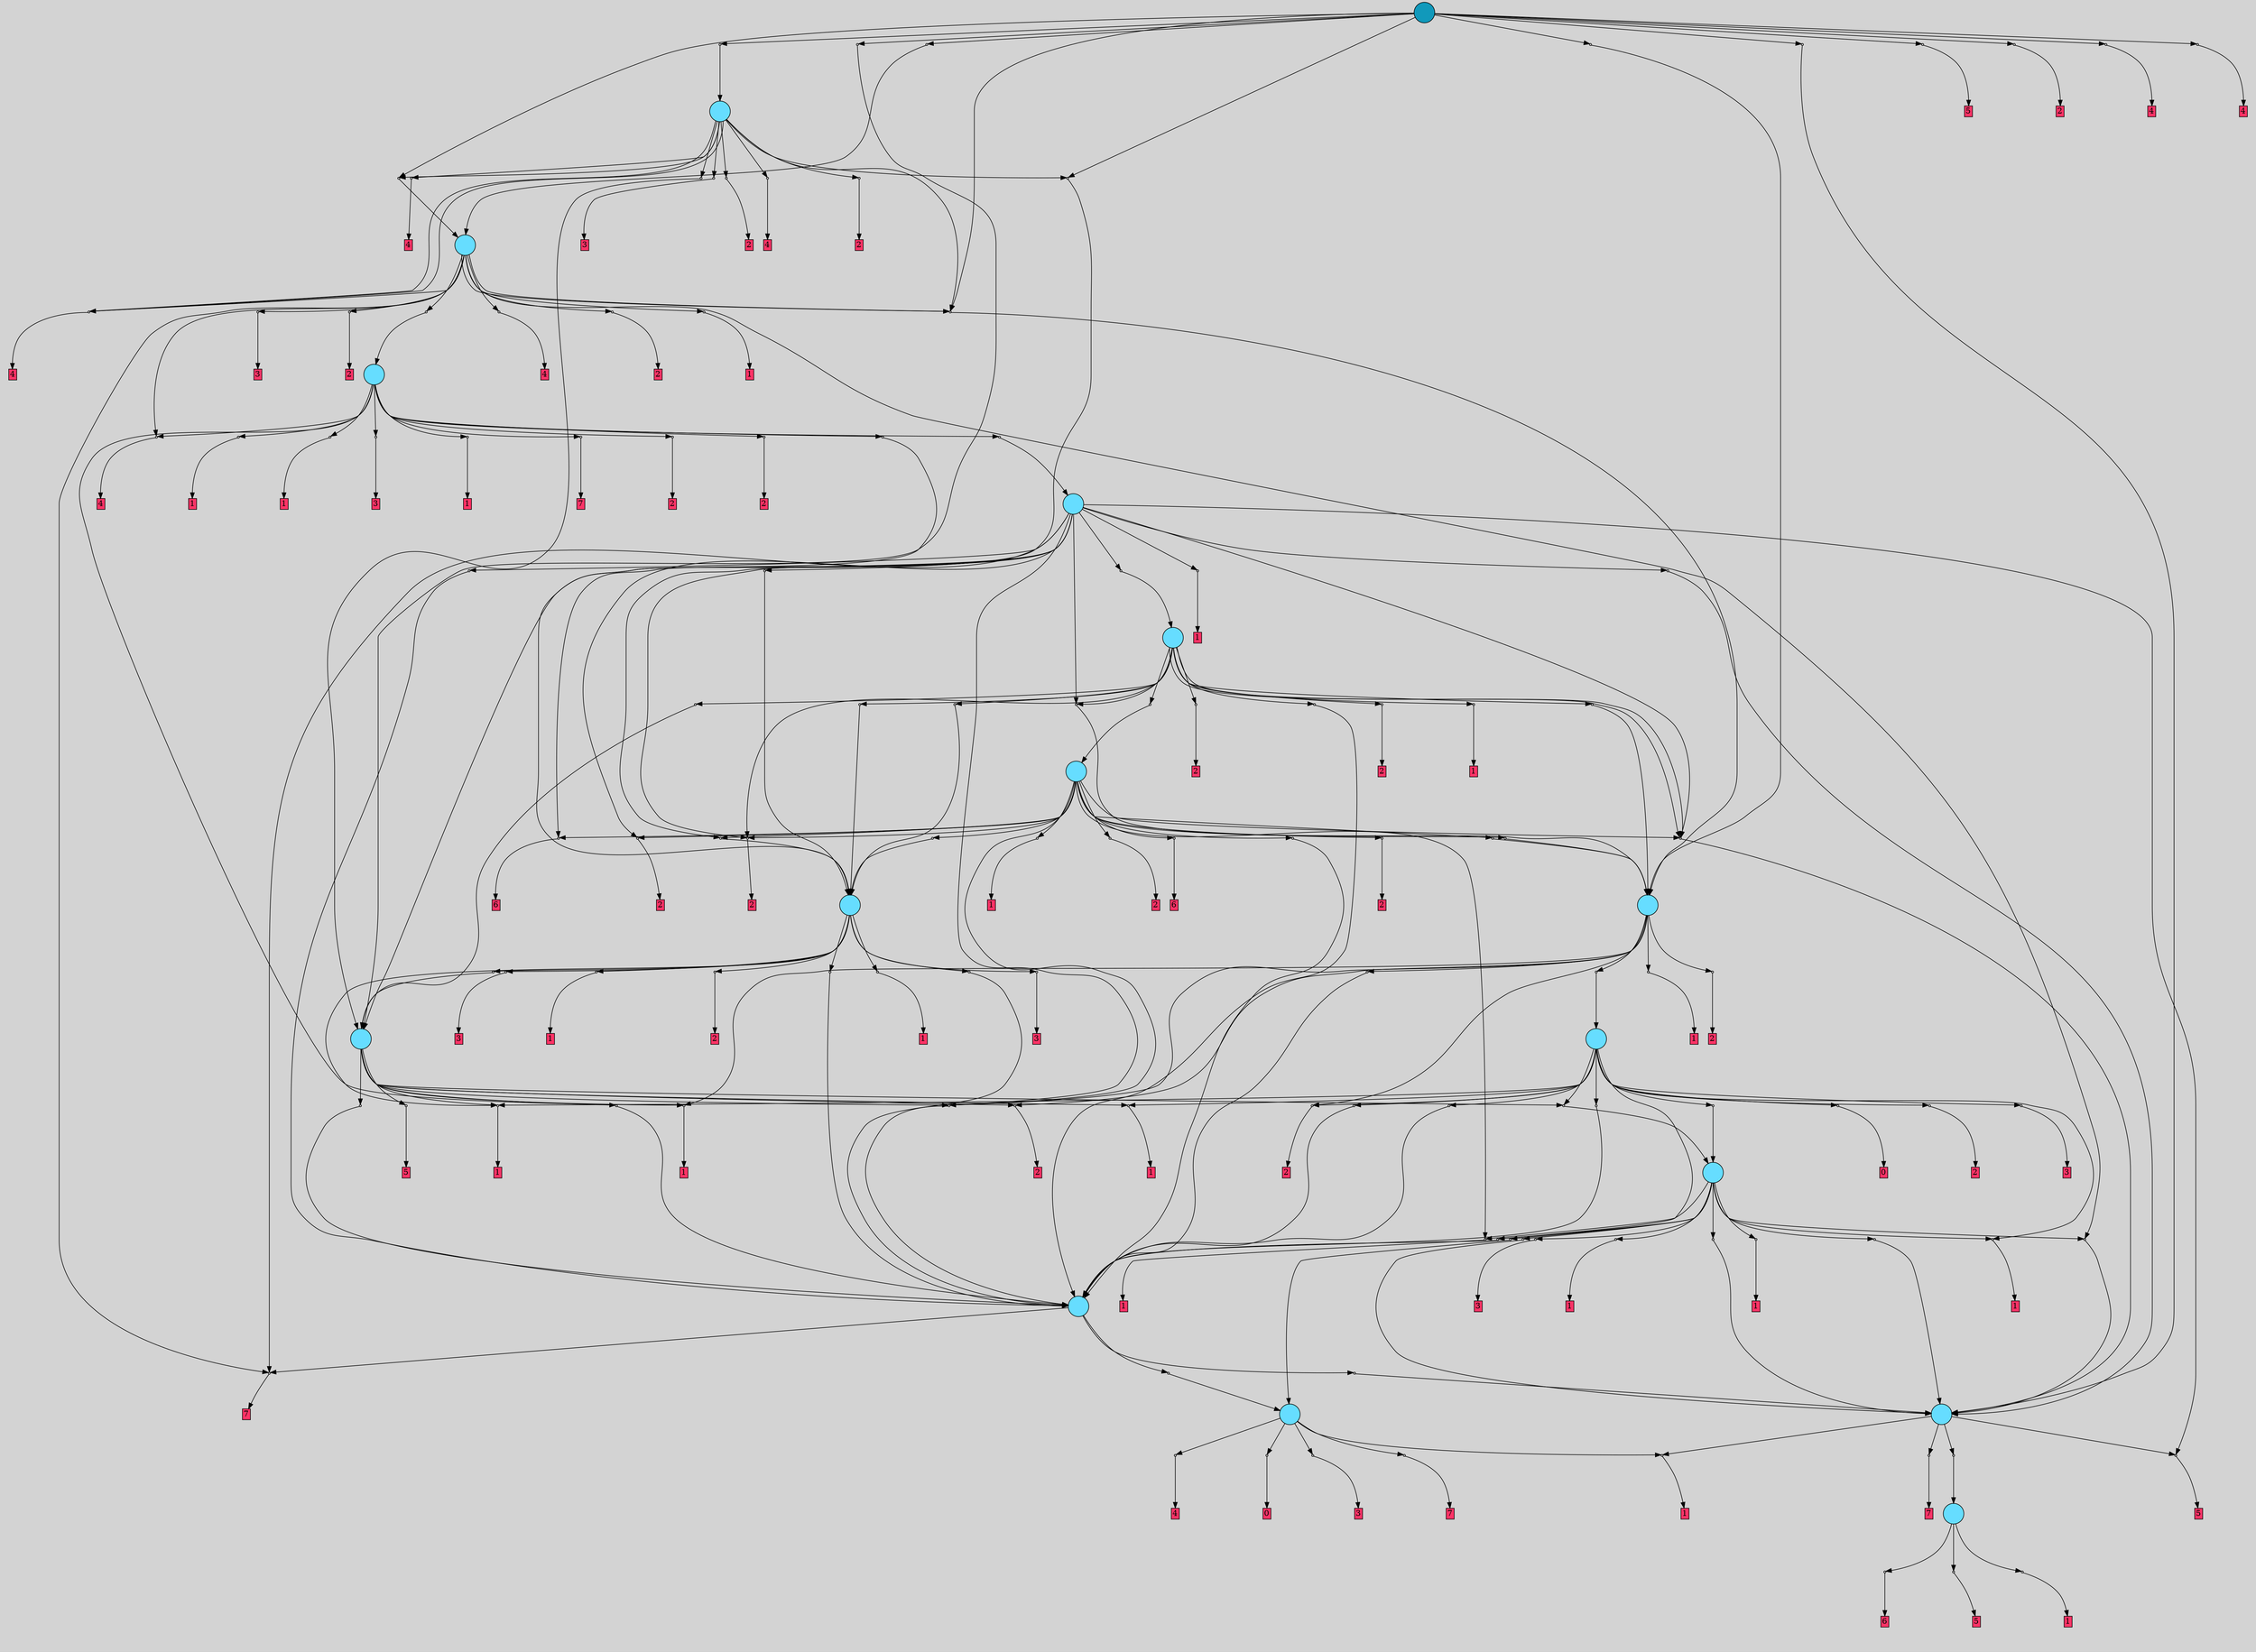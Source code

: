 // File exported with GEGELATI v1.3.1
// On the 2024-07-13 13:56:41
// With the MARL::MarlTPGGraphDotExporter
digraph{
	graph[pad = "0.212, 0.055" bgcolor = lightgray]
	node[shape=circle style = filled label = ""]
		T13 [fillcolor="#66ddff"]
		T20 [fillcolor="#66ddff"]
		T34 [fillcolor="#66ddff"]
		T108 [fillcolor="#66ddff"]
		T161 [fillcolor="#66ddff"]
		T264 [fillcolor="#66ddff"]
		T265 [fillcolor="#66ddff"]
		T305 [fillcolor="#66ddff"]
		T309 [fillcolor="#66ddff"]
		T508 [fillcolor="#66ddff"]
		T540 [fillcolor="#66ddff"]
		T551 [fillcolor="#66ddff"]
		T758 [fillcolor="#66ddff"]
		T782 [fillcolor="#66ddff"]
		T818 [fillcolor="#66ddff"]
		T835 [fillcolor="#1199bb"]
		P24816 [fillcolor="#cccccc" shape=point] //
		I24816 [shape=box style=invis label="6|4&2|4#2|0&#92;n4|4&0|6#0|1&#92;n"]
		P24816 -> I24816[style=invis]
		A12591 [fillcolor="#ff3366" shape=box margin=0.03 width=0 height=0 label="6"]
		T13 -> P24816 -> A12591
		P24817 [fillcolor="#cccccc" shape=point] //
		I24817 [shape=box style=invis label="1|1&0|6#4|4&#92;n2|3&2|5#0|1&#92;n0|5&0|7#2|7&#92;n"]
		P24817 -> I24817[style=invis]
		A12592 [fillcolor="#ff3366" shape=box margin=0.03 width=0 height=0 label="5"]
		T13 -> P24817 -> A12592
		P24818 [fillcolor="#cccccc" shape=point] //
		I24818 [shape=box style=invis label="7|0&0|0#1|3&#92;n8|4&1|0#3|6&#92;n2|4&3|0#2|3&#92;n6|1&4|7#2|6&#92;n0|5&1|3#3|0&#92;n8|2&0|0#3|3&#92;n"]
		P24818 -> I24818[style=invis]
		A12593 [fillcolor="#ff3366" shape=box margin=0.03 width=0 height=0 label="1"]
		T13 -> P24818 -> A12593
		P24819 [fillcolor="#cccccc" shape=point] //
		I24819 [shape=box style=invis label="2|3&3|1#2|7&#92;n2|7&1|7#4|0&#92;n"]
		P24819 -> I24819[style=invis]
		A12594 [fillcolor="#ff3366" shape=box margin=0.03 width=0 height=0 label="5"]
		T20 -> P24819 -> A12594
		P24820 [fillcolor="#cccccc" shape=point] //
		I24820 [shape=box style=invis label="4|2&4|6#3|4&#92;n8|1&2|2#4|3&#92;n2|5&0|6#4|6&#92;n"]
		P24820 -> I24820[style=invis]
		A12595 [fillcolor="#ff3366" shape=box margin=0.03 width=0 height=0 label="1"]
		T20 -> P24820 -> A12595
		P24821 [fillcolor="#cccccc" shape=point] //
		I24821 [shape=box style=invis label="6|1&2|0#2|5&#92;n1|2&2|5#1|3&#92;n3|4&4|6#4|5&#92;n1|7&4|0#3|7&#92;n7|0&2|7#3|4&#92;n"]
		P24821 -> I24821[style=invis]
		T20 -> P24821 -> T13
		P24822 [fillcolor="#cccccc" shape=point] //
		I24822 [shape=box style=invis label="7|0&1|7#3|4&#92;n1|2&2|5#1|3&#92;n3|4&4|6#4|5&#92;n1|7&4|0#3|7&#92;n6|1&2|0#2|5&#92;n"]
		P24822 -> I24822[style=invis]
		A12596 [fillcolor="#ff3366" shape=box margin=0.03 width=0 height=0 label="7"]
		T20 -> P24822 -> A12596
		T34 -> P24820
		P24823 [fillcolor="#cccccc" shape=point] //
		I24823 [shape=box style=invis label="6|6&2|0#2|5&#92;n1|2&2|5#1|3&#92;n3|4&4|6#4|5&#92;n7|0&2|7#3|4&#92;n1|7&4|0#3|7&#92;n"]
		P24823 -> I24823[style=invis]
		A12597 [fillcolor="#ff3366" shape=box margin=0.03 width=0 height=0 label="7"]
		T34 -> P24823 -> A12597
		P24824 [fillcolor="#cccccc" shape=point] //
		I24824 [shape=box style=invis label="0|6&0|0#2|5&#92;n6|7&1|3#2|6&#92;n5|6&1|4#0|0&#92;n7|4&4|1#4|2&#92;n6|2&4|3#3|4&#92;n7|2&1|7#1|5&#92;n1|5&3|6#0|1&#92;n0|2&4|1#3|3&#92;n"]
		P24824 -> I24824[style=invis]
		A12598 [fillcolor="#ff3366" shape=box margin=0.03 width=0 height=0 label="4"]
		T34 -> P24824 -> A12598
		P24825 [fillcolor="#cccccc" shape=point] //
		I24825 [shape=box style=invis label="2|0&0|3#3|6&#92;n5|7&2|0#3|6&#92;n8|1&2|2#4|3&#92;n0|7&1|4#4|2&#92;n6|0&3|2#0|1&#92;n6|3&3|2#1|5&#92;n8|1&4|2#2|4&#92;n"]
		P24825 -> I24825[style=invis]
		A12599 [fillcolor="#ff3366" shape=box margin=0.03 width=0 height=0 label="0"]
		T34 -> P24825 -> A12599
		P24826 [fillcolor="#cccccc" shape=point] //
		I24826 [shape=box style=invis label="6|2&4|6#0|0&#92;n8|3&4|1#2|3&#92;n6|0&1|1#2|6&#92;n0|5&4|2#4|4&#92;n6|0&3|2#3|0&#92;n1|2&0|1#3|5&#92;n7|4&0|4#1|3&#92;n"]
		P24826 -> I24826[style=invis]
		A12600 [fillcolor="#ff3366" shape=box margin=0.03 width=0 height=0 label="3"]
		T34 -> P24826 -> A12600
		P24827 [fillcolor="#cccccc" shape=point] //
		I24827 [shape=box style=invis label="1|2&2|5#1|3&#92;n7|0&1|7#3|7&#92;n3|4&4|6#4|5&#92;n1|7&4|0#3|7&#92;n"]
		P24827 -> I24827[style=invis]
		A12601 [fillcolor="#ff3366" shape=box margin=0.03 width=0 height=0 label="7"]
		T108 -> P24827 -> A12601
		P24828 [fillcolor="#cccccc" shape=point] //
		I24828 [shape=box style=invis label="3|7&1|1#4|7&#92;n7|6&0|1#1|0&#92;n2|0&2|2#4|1&#92;n"]
		P24828 -> I24828[style=invis]
		T108 -> P24828 -> T34
		P24829 [fillcolor="#cccccc" shape=point] //
		I24829 [shape=box style=invis label="7|1&3|5#3|5&#92;n1|4&0|4#3|6&#92;n0|0&3|5#1|1&#92;n"]
		P24829 -> I24829[style=invis]
		T108 -> P24829 -> T20
		P24830 [fillcolor="#cccccc" shape=point] //
		I24830 [shape=box style=invis label="7|1&3|5#3|5&#92;n0|0&3|5#1|1&#92;n1|4&0|4#3|6&#92;n4|6&3|7#1|6&#92;n"]
		P24830 -> I24830[style=invis]
		T161 -> P24830 -> T20
		P24831 [fillcolor="#cccccc" shape=point] //
		I24831 [shape=box style=invis label="2|3&0|7#0|4&#92;n8|1&2|4#2|3&#92;n4|1&2|7#2|1&#92;n4|1&1|5#2|5&#92;n0|0&0|1#3|4&#92;n4|7&1|1#0|7&#92;n5|5&4|4#2|2&#92;n1|2&0|5#0|3&#92;n"]
		P24831 -> I24831[style=invis]
		A12602 [fillcolor="#ff3366" shape=box margin=0.03 width=0 height=0 label="3"]
		T161 -> P24831 -> A12602
		P24832 [fillcolor="#cccccc" shape=point] //
		I24832 [shape=box style=invis label="2|1&1|7#2|5&#92;n8|7&1|5#3|6&#92;n3|0&4|1#3|2&#92;n4|2&0|3#3|4&#92;n0|0&2|6#0|4&#92;n4|0&0|0#1|3&#92;n4|7&2|3#1|0&#92;n2|7&3|4#2|1&#92;n6|6&2|7#0|3&#92;n2|1&2|6#2|0&#92;n"]
		P24832 -> I24832[style=invis]
		A12603 [fillcolor="#ff3366" shape=box margin=0.03 width=0 height=0 label="1"]
		T161 -> P24832 -> A12603
		P24833 [fillcolor="#cccccc" shape=point] //
		I24833 [shape=box style=invis label="0|0&3|5#3|1&#92;n1|7&2|6#0|4&#92;n1|7&0|4#3|6&#92;n"]
		P24833 -> I24833[style=invis]
		T161 -> P24833 -> T20
		P24834 [fillcolor="#cccccc" shape=point] //
		I24834 [shape=box style=invis label="5|4&4|7#2|4&#92;n2|0&1|7#2|5&#92;n8|7&1|5#3|6&#92;n4|2&0|3#3|4&#92;n3|0&4|1#3|3&#92;n4|0&0|0#1|3&#92;n2|1&2|6#4|0&#92;n0|5&3|5#4|6&#92;n2|7&2|4#2|1&#92;n6|6&2|7#1|3&#92;n"]
		P24834 -> I24834[style=invis]
		A12604 [fillcolor="#ff3366" shape=box margin=0.03 width=0 height=0 label="1"]
		T161 -> P24834 -> A12604
		P24835 [fillcolor="#cccccc" shape=point] //
		I24835 [shape=box style=invis label="6|6&2|7#1|3&#92;n8|7&1|5#3|6&#92;n4|0&0|0#1|3&#92;n3|0&4|1#3|3&#92;n4|7&2|3#1|0&#92;n4|2&0|3#3|4&#92;n2|1&2|6#2|0&#92;n2|1&1|7#2|5&#92;n2|7&2|4#0|1&#92;n"]
		P24835 -> I24835[style=invis]
		A12605 [fillcolor="#ff3366" shape=box margin=0.03 width=0 height=0 label="1"]
		T161 -> P24835 -> A12605
		P24836 [fillcolor="#cccccc" shape=point] //
		I24836 [shape=box style=invis label="7|3&0|4#0|3&#92;n2|0&3|7#4|7&#92;n8|1&2|3#1|2&#92;n"]
		P24836 -> I24836[style=invis]
		T161 -> P24836 -> T108
		P24837 [fillcolor="#cccccc" shape=point] //
		I24837 [shape=box style=invis label="2|5&1|2#2|5&#92;n3|7&1|1#4|7&#92;n1|4&1|6#4|3&#92;n1|4&1|0#4|2&#92;n"]
		P24837 -> I24837[style=invis]
		T161 -> P24837 -> T34
		P24838 [fillcolor="#cccccc" shape=point] //
		I24838 [shape=box style=invis label="4|0&3|5#1|1&#92;n7|1&3|5#3|5&#92;n"]
		P24838 -> I24838[style=invis]
		T161 -> P24838 -> T20
		P24839 [fillcolor="#cccccc" shape=point] //
		I24839 [shape=box style=invis label="2|0&1|7#2|5&#92;n8|7&1|5#3|6&#92;n4|2&0|3#3|4&#92;n3|0&4|1#3|3&#92;n4|0&0|0#1|3&#92;n2|1&2|6#2|0&#92;n6|6&2|7#1|3&#92;n2|7&2|4#2|1&#92;n0|5&3|5#4|6&#92;n"]
		P24839 -> I24839[style=invis]
		A12606 [fillcolor="#ff3366" shape=box margin=0.03 width=0 height=0 label="1"]
		T161 -> P24839 -> A12606
		P24840 [fillcolor="#cccccc" shape=point] //
		I24840 [shape=box style=invis label="6|5&3|3#0|0&#92;n7|2&1|1#0|0&#92;n2|4&3|0#2|6&#92;n1|0&0|2#3|4&#92;n"]
		P24840 -> I24840[style=invis]
		T161 -> P24840 -> T20
		P24841 [fillcolor="#cccccc" shape=point] //
		I24841 [shape=box style=invis label="2|1&1|7#2|5&#92;n8|7&1|5#3|6&#92;n3|0&4|1#3|3&#92;n4|2&0|3#3|4&#92;n0|0&2|6#0|4&#92;n4|0&0|0#1|3&#92;n4|7&2|3#1|0&#92;n2|1&2|6#2|0&#92;n6|6&2|7#0|3&#92;n2|7&3|4#2|1&#92;n"]
		P24841 -> I24841[style=invis]
		A12607 [fillcolor="#ff3366" shape=box margin=0.03 width=0 height=0 label="1"]
		T264 -> P24841 -> A12607
		P24842 [fillcolor="#cccccc" shape=point] //
		I24842 [shape=box style=invis label="6|1&2|3#1|2&#92;n7|0&0|3#3|4&#92;n"]
		P24842 -> I24842[style=invis]
		T264 -> P24842 -> T108
		P24843 [fillcolor="#cccccc" shape=point] //
		I24843 [shape=box style=invis label="1|2&0|1#3|5&#92;n6|2&4|6#0|0&#92;n8|3&4|1#2|3&#92;n0|5&4|2#4|4&#92;n6|0&1|2#2|6&#92;n6|0&3|2#3|0&#92;n2|5&2|3#3|4&#92;n7|4&0|4#1|3&#92;n"]
		P24843 -> I24843[style=invis]
		A12608 [fillcolor="#ff3366" shape=box margin=0.03 width=0 height=0 label="3"]
		T264 -> P24843 -> A12608
		P24844 [fillcolor="#cccccc" shape=point] //
		I24844 [shape=box style=invis label="2|1&1|7#2|5&#92;n3|0&4|1#3|3&#92;n4|0&0|0#1|3&#92;n8|7&1|5#3|6&#92;n4|7&2|3#1|0&#92;n4|2&0|3#3|4&#92;n2|2&2|6#2|0&#92;n6|6&2|7#1|3&#92;n2|7&2|4#2|1&#92;n0|5&3|5#4|6&#92;n"]
		P24844 -> I24844[style=invis]
		A12609 [fillcolor="#ff3366" shape=box margin=0.03 width=0 height=0 label="1"]
		T264 -> P24844 -> A12609
		P24845 [fillcolor="#cccccc" shape=point] //
		I24845 [shape=box style=invis label="2|0&3|0#2|3&#92;n7|4&3|0#1|3&#92;n8|2&0|0#0|3&#92;n0|5&1|3#3|1&#92;n5|7&4|5#2|2&#92;n"]
		P24845 -> I24845[style=invis]
		A12610 [fillcolor="#ff3366" shape=box margin=0.03 width=0 height=0 label="2"]
		T264 -> P24845 -> A12610
		P24846 [fillcolor="#cccccc" shape=point] //
		I24846 [shape=box style=invis label="8|1&2|3#1|6&#92;n2|0&3|7#4|7&#92;n0|0&4|4#3|3&#92;n1|6&1|0#2|1&#92;n"]
		P24846 -> I24846[style=invis]
		T264 -> P24846 -> T161
		T264 -> P24836
		P24847 [fillcolor="#cccccc" shape=point] //
		I24847 [shape=box style=invis label="8|1&2|3#1|4&#92;n2|0&3|7#4|2&#92;n1|3&1|0#0|3&#92;n"]
		P24847 -> I24847[style=invis]
		T264 -> P24847 -> T108
		P24848 [fillcolor="#cccccc" shape=point] //
		I24848 [shape=box style=invis label="1|6&2|7#0|1&#92;n8|1&2|3#2|2&#92;n2|7&3|7#4|7&#92;n5|0&4|4#1|1&#92;n5|5&3|0#3|7&#92;n"]
		P24848 -> I24848[style=invis]
		A12611 [fillcolor="#ff3366" shape=box margin=0.03 width=0 height=0 label="0"]
		T264 -> P24848 -> A12611
		P24849 [fillcolor="#cccccc" shape=point] //
		I24849 [shape=box style=invis label="4|6&0|4#2|5&#92;n2|0&3|7#4|2&#92;n8|1&2|3#1|2&#92;n"]
		P24849 -> I24849[style=invis]
		T264 -> P24849 -> T108
		P24850 [fillcolor="#cccccc" shape=point] //
		I24850 [shape=box style=invis label="0|0&4|4#3|7&#92;n2|0&3|7#4|7&#92;n8|1&2|3#1|6&#92;n1|6&1|0#2|1&#92;n"]
		P24850 -> I24850[style=invis]
		T264 -> P24850 -> T161
		T264 -> P24832
		P24851 [fillcolor="#cccccc" shape=point] //
		I24851 [shape=box style=invis label="5|5&4|4#0|6&#92;n4|0&2|2#4|5&#92;n3|5&1|1#0|0&#92;n6|1&1|1#3|4&#92;n8|2&0|0#4|3&#92;n"]
		P24851 -> I24851[style=invis]
		A12612 [fillcolor="#ff3366" shape=box margin=0.03 width=0 height=0 label="2"]
		T264 -> P24851 -> A12612
		T265 -> P24841
		P24852 [fillcolor="#cccccc" shape=point] //
		I24852 [shape=box style=invis label="4|6&0|4#2|5&#92;n8|1&2|3#1|2&#92;n2|0&3|4#4|2&#92;n"]
		P24852 -> I24852[style=invis]
		T265 -> P24852 -> T108
		P24853 [fillcolor="#cccccc" shape=point] //
		I24853 [shape=box style=invis label="8|2&0|0#3|3&#92;n0|0&0|0#1|3&#92;n0|1&4|7#2|6&#92;n1|4&1|0#3|6&#92;n5|7&1|5#1|1&#92;n0|5&1|3#3|0&#92;n"]
		P24853 -> I24853[style=invis]
		A12613 [fillcolor="#ff3366" shape=box margin=0.03 width=0 height=0 label="5"]
		T265 -> P24853 -> A12613
		T265 -> P24844
		P24854 [fillcolor="#cccccc" shape=point] //
		I24854 [shape=box style=invis label="0|5&1|3#3|1&#92;n7|4&3|0#1|3&#92;n8|2&0|0#0|3&#92;n2|0&3|0#2|3&#92;n5|7&4|5#2|7&#92;n"]
		P24854 -> I24854[style=invis]
		A12614 [fillcolor="#ff3366" shape=box margin=0.03 width=0 height=0 label="2"]
		T265 -> P24854 -> A12614
		T265 -> P24846
		P24855 [fillcolor="#cccccc" shape=point] //
		I24855 [shape=box style=invis label="6|5&3|7#4|1&#92;n1|5&0|4#1|4&#92;n2|2&4|6#2|0&#92;n5|7&4|6#1|0&#92;n8|6&2|4#0|0&#92;n0|0&0|5#0|6&#92;n8|7&4|3#1|2&#92;n5|5&4|2#0|6&#92;n4|1&1|3#1|0&#92;n"]
		P24855 -> I24855[style=invis]
		A12615 [fillcolor="#ff3366" shape=box margin=0.03 width=0 height=0 label="1"]
		T265 -> P24855 -> A12615
		P24856 [fillcolor="#cccccc" shape=point] //
		I24856 [shape=box style=invis label="2|0&3|7#4|7&#92;n8|1&2|3#1|2&#92;n6|1&0|5#0|1&#92;n"]
		P24856 -> I24856[style=invis]
		T265 -> P24856 -> T108
		P24857 [fillcolor="#cccccc" shape=point] //
		I24857 [shape=box style=invis label="2|1&0|0#4|4&#92;n8|0&2|2#3|1&#92;n6|1&0|1#3|6&#92;n3|4&3|4#2|3&#92;n5|3&0|1#0|0&#92;n1|4&4|7#3|7&#92;n5|3&0|1#2|0&#92;n3|5&3|7#2|5&#92;n"]
		P24857 -> I24857[style=invis]
		T265 -> P24857 -> T108
		P24858 [fillcolor="#cccccc" shape=point] //
		I24858 [shape=box style=invis label="1|4&4|7#3|7&#92;n8|0&2|2#3|1&#92;n6|1&0|1#3|6&#92;n3|4&3|0#2|3&#92;n5|3&0|1#0|0&#92;n2|1&0|0#4|4&#92;n5|3&0|1#2|0&#92;n3|5&3|7#2|5&#92;n4|0&4|7#1|3&#92;n"]
		P24858 -> I24858[style=invis]
		T305 -> P24858 -> T108
		P24859 [fillcolor="#cccccc" shape=point] //
		I24859 [shape=box style=invis label="4|5&0|5#3|7&#92;n2|0&4|2#3|0&#92;n"]
		P24859 -> I24859[style=invis]
		T305 -> P24859 -> T264
		T305 -> P24845
		P24860 [fillcolor="#cccccc" shape=point] //
		I24860 [shape=box style=invis label="4|1&1|3#1|0&#92;n1|5&0|4#1|4&#92;n2|2&4|6#2|0&#92;n5|7&4|6#1|0&#92;n6|4&1|0#3|2&#92;n8|6&2|4#0|0&#92;n0|0&0|5#0|6&#92;n8|7&4|3#1|2&#92;n5|5&4|2#0|6&#92;n6|5&3|7#0|1&#92;n"]
		P24860 -> I24860[style=invis]
		A12616 [fillcolor="#ff3366" shape=box margin=0.03 width=0 height=0 label="1"]
		T305 -> P24860 -> A12616
		T305 -> P24855
		T305 -> P24854
		P24861 [fillcolor="#cccccc" shape=point] //
		I24861 [shape=box style=invis label="3|2&4|6#1|3&#92;n6|6&2|5#4|1&#92;n1|6&3|3#3|6&#92;n7|4&2|0#2|4&#92;n"]
		P24861 -> I24861[style=invis]
		A12617 [fillcolor="#ff3366" shape=box margin=0.03 width=0 height=0 label="2"]
		T305 -> P24861 -> A12617
		T305 -> P24857
		P24862 [fillcolor="#cccccc" shape=point] //
		I24862 [shape=box style=invis label="2|0&3|6#4|7&#92;n6|4&4|2#1|5&#92;n1|1&1|7#0|4&#92;n"]
		P24862 -> I24862[style=invis]
		T309 -> P24862 -> T265
		P24863 [fillcolor="#cccccc" shape=point] //
		I24863 [shape=box style=invis label="4|6&0|4#2|5&#92;n2|0&3|7#4|2&#92;n7|0&0|6#3|0&#92;n"]
		P24863 -> I24863[style=invis]
		T309 -> P24863 -> T108
		T309 -> P24844
		P24864 [fillcolor="#cccccc" shape=point] //
		I24864 [shape=box style=invis label="7|3&0|1#1|0&#92;n2|1&1|7#4|6&#92;n3|6&0|1#0|7&#92;n0|6&1|6#4|7&#92;n4|5&0|5#4|7&#92;n4|7&2|3#3|0&#92;n0|5&1|2#1|3&#92;n0|6&2|7#0|3&#92;n3|0&0|1#3|3&#92;n"]
		P24864 -> I24864[style=invis]
		A12618 [fillcolor="#ff3366" shape=box margin=0.03 width=0 height=0 label="1"]
		T309 -> P24864 -> A12618
		P24865 [fillcolor="#cccccc" shape=point] //
		I24865 [shape=box style=invis label="8|4&1|6#1|4&#92;n1|1&2|1#4|6&#92;n0|2&1|1#4|3&#92;n5|0&3|5#4|7&#92;n8|7&0|7#3|3&#92;n"]
		P24865 -> I24865[style=invis]
		T309 -> P24865 -> T108
		P24866 [fillcolor="#cccccc" shape=point] //
		I24866 [shape=box style=invis label="4|2&0|3#3|4&#92;n8|7&0|5#3|6&#92;n2|1&2|6#2|0&#92;n6|6&2|5#0|3&#92;n4|0&0|0#1|3&#92;n4|7&2|3#1|0&#92;n8|2&2|5#2|7&#92;n8|1&1|7#2|5&#92;n0|0&2|6#0|4&#92;n"]
		P24866 -> I24866[style=invis]
		A12619 [fillcolor="#ff3366" shape=box margin=0.03 width=0 height=0 label="1"]
		T309 -> P24866 -> A12619
		P24867 [fillcolor="#cccccc" shape=point] //
		I24867 [shape=box style=invis label="6|4&2|5#4|1&#92;n7|4&1|2#4|3&#92;n8|0&0|4#3|1&#92;n7|7&2|0#2|4&#92;n1|2&4|6#1|4&#92;n5|1&2|4#2|1&#92;n6|6&2|4#1|0&#92;n"]
		P24867 -> I24867[style=invis]
		A12620 [fillcolor="#ff3366" shape=box margin=0.03 width=0 height=0 label="2"]
		T309 -> P24867 -> A12620
		P24868 [fillcolor="#cccccc" shape=point] //
		I24868 [shape=box style=invis label="1|2&0|1#2|7&#92;n7|5&0|4#1|2&#92;n6|7&3|2#3|0&#92;n6|2&4|6#0|0&#92;n8|7&3|2#3|2&#92;n6|0&1|1#2|6&#92;n6|7&0|5#3|7&#92;n2|4&4|3#0|5&#92;n"]
		P24868 -> I24868[style=invis]
		A12621 [fillcolor="#ff3366" shape=box margin=0.03 width=0 height=0 label="3"]
		T309 -> P24868 -> A12621
		P24869 [fillcolor="#cccccc" shape=point] //
		I24869 [shape=box style=invis label="6|2&4|6#0|0&#92;n2|5&2|7#3|4&#92;n6|0&1|2#2|6&#92;n0|5&4|2#4|4&#92;n6|0&3|2#3|0&#92;n8|3&4|1#2|2&#92;n7|4&0|4#1|3&#92;n"]
		P24869 -> I24869[style=invis]
		A12622 [fillcolor="#ff3366" shape=box margin=0.03 width=0 height=0 label="3"]
		T309 -> P24869 -> A12622
		P24870 [fillcolor="#cccccc" shape=point] //
		I24870 [shape=box style=invis label="1|6&2|1#1|5&#92;n3|0&4|0#2|1&#92;n5|4&1|1#1|7&#92;n6|2&0|1#3|4&#92;n"]
		P24870 -> I24870[style=invis]
		A12623 [fillcolor="#ff3366" shape=box margin=0.03 width=0 height=0 label="6"]
		T508 -> P24870 -> A12623
		P24871 [fillcolor="#cccccc" shape=point] //
		I24871 [shape=box style=invis label="2|0&2|7#4|7&#92;n4|6&0|5#4|5&#92;n"]
		P24871 -> I24871[style=invis]
		T508 -> P24871 -> T309
		P24872 [fillcolor="#cccccc" shape=point] //
		I24872 [shape=box style=invis label="4|2&0|7#2|1&#92;n1|0&0|5#4|2&#92;n"]
		P24872 -> I24872[style=invis]
		T508 -> P24872 -> T305
		P24873 [fillcolor="#cccccc" shape=point] //
		I24873 [shape=box style=invis label="3|7&3|1#3|1&#92;n8|7&4|3#1|2&#92;n5|7&4|6#1|1&#92;n5|5&1|2#0|6&#92;n8|6&2|4#0|0&#92;n1|5&0|4#1|4&#92;n0|0&0|5#0|6&#92;n2|0&4|6#2|0&#92;n6|4&1|0#3|2&#92;n6|5&3|7#0|1&#92;n"]
		P24873 -> I24873[style=invis]
		A12624 [fillcolor="#ff3366" shape=box margin=0.03 width=0 height=0 label="1"]
		T508 -> P24873 -> A12624
		P24874 [fillcolor="#cccccc" shape=point] //
		I24874 [shape=box style=invis label="7|0&4|4#3|3&#92;n2|0&2|7#4|7&#92;n0|3&0|4#0|3&#92;n"]
		P24874 -> I24874[style=invis]
		T508 -> P24874 -> T309
		P24875 [fillcolor="#cccccc" shape=point] //
		I24875 [shape=box style=invis label="7|0&2|2#4|0&#92;n0|5&1|3#3|1&#92;n8|2&0|0#3|3&#92;n6|7&4|5#2|2&#92;n1|2&1|0#0|6&#92;n"]
		P24875 -> I24875[style=invis]
		A12625 [fillcolor="#ff3366" shape=box margin=0.03 width=0 height=0 label="2"]
		T508 -> P24875 -> A12625
		P24876 [fillcolor="#cccccc" shape=point] //
		I24876 [shape=box style=invis label="4|6&4|5#2|4&#92;n2|5&0|1#3|6&#92;n8|3&0|6#1|1&#92;n0|0&0|7#2|2&#92;n5|3&0|1#2|0&#92;n7|5&3|6#2|4&#92;n1|4&4|7#3|7&#92;n2|1&0|0#4|4&#92;n"]
		P24876 -> I24876[style=invis]
		T508 -> P24876 -> T108
		P24877 [fillcolor="#cccccc" shape=point] //
		I24877 [shape=box style=invis label="1|1&4|5#2|3&#92;n0|0&0|5#0|1&#92;n2|1&3|0#2|7&#92;n"]
		P24877 -> I24877[style=invis]
		A12626 [fillcolor="#ff3366" shape=box margin=0.03 width=0 height=0 label="2"]
		T508 -> P24877 -> A12626
		P24878 [fillcolor="#cccccc" shape=point] //
		I24878 [shape=box style=invis label="5|4&1|1#1|7&#92;n3|0&4|0#2|1&#92;n4|6&2|1#1|5&#92;n"]
		P24878 -> I24878[style=invis]
		A12627 [fillcolor="#ff3366" shape=box margin=0.03 width=0 height=0 label="6"]
		T508 -> P24878 -> A12627
		P24879 [fillcolor="#cccccc" shape=point] //
		I24879 [shape=box style=invis label="3|1&0|6#1|6&#92;n1|1&1|3#0|1&#92;n5|0&0|5#4|4&#92;n"]
		P24879 -> I24879[style=invis]
		T508 -> P24879 -> T20
		T508 -> P24857
		P24880 [fillcolor="#cccccc" shape=point] //
		I24880 [shape=box style=invis label="8|2&1|5#0|3&#92;n5|4&4|2#1|5&#92;n1|7&2|3#0|4&#92;n8|5&2|1#3|0&#92;n7|6&1|4#0|0&#92;n8|0&0|5#1|7&#92;n3|0&0|0#0|6&#92;n8|1&0|7#0|4&#92;n1|6&4|3#0|2&#92;n"]
		P24880 -> I24880[style=invis]
		A12628 [fillcolor="#ff3366" shape=box margin=0.03 width=0 height=0 label="2"]
		T508 -> P24880 -> A12628
		P24881 [fillcolor="#cccccc" shape=point] //
		I24881 [shape=box style=invis label="8|5&3|0#3|5&#92;n1|0&4|5#0|2&#92;n"]
		P24881 -> I24881[style=invis]
		T508 -> P24881 -> T305
		P24882 [fillcolor="#cccccc" shape=point] //
		I24882 [shape=box style=invis label="2|0&3|2#2|3&#92;n8|2&0|0#0|3&#92;n1|7&2|3#0|4&#92;n1|6&4|3#0|2&#92;n7|4&3|0#1|3&#92;n0|1&1|2#3|1&#92;n"]
		P24882 -> I24882[style=invis]
		A12629 [fillcolor="#ff3366" shape=box margin=0.03 width=0 height=0 label="2"]
		T508 -> P24882 -> A12629
		T508 -> P24839
		P24883 [fillcolor="#cccccc" shape=point] //
		I24883 [shape=box style=invis label="8|3&1|7#1|6&#92;n1|5&4|7#2|3&#92;n1|0&1|4#3|3&#92;n2|0&2|6#4|7&#92;n"]
		P24883 -> I24883[style=invis]
		T540 -> P24883 -> T508
		P24884 [fillcolor="#cccccc" shape=point] //
		I24884 [shape=box style=invis label="6|0&0|3#3|5&#92;n5|2&3|5#2|1&#92;n2|4&2|2#4|4&#92;n"]
		P24884 -> I24884[style=invis]
		T540 -> P24884 -> T309
		P24885 [fillcolor="#cccccc" shape=point] //
		I24885 [shape=box style=invis label="2|1&0|0#4|4&#92;n4|6&4|5#2|0&#92;n5|3&2|1#2|0&#92;n6|4&2|7#2|6&#92;n0|0&1|0#4|4&#92;n2|5&0|1#3|6&#92;n1|4&4|7#3|7&#92;n"]
		P24885 -> I24885[style=invis]
		T540 -> P24885 -> T108
		T540 -> P24877
		P24886 [fillcolor="#cccccc" shape=point] //
		I24886 [shape=box style=invis label="1|6&4|3#0|2&#92;n1|7&2|3#0|4&#92;n8|5&2|1#3|0&#92;n7|6&1|4#0|0&#92;n1|4&3|5#2|5&#92;n8|0&0|5#1|7&#92;n3|0&0|0#0|6&#92;n8|1&0|7#0|4&#92;n8|2&0|5#0|3&#92;n"]
		P24886 -> I24886[style=invis]
		A12630 [fillcolor="#ff3366" shape=box margin=0.03 width=0 height=0 label="2"]
		T540 -> P24886 -> A12630
		P24887 [fillcolor="#cccccc" shape=point] //
		I24887 [shape=box style=invis label="3|7&3|6#3|1&#92;n1|0&4|5#4|2&#92;n5|1&4|7#4|2&#92;n"]
		P24887 -> I24887[style=invis]
		T540 -> P24887 -> T305
		P24888 [fillcolor="#cccccc" shape=point] //
		I24888 [shape=box style=invis label="7|0&4|5#4|2&#92;n"]
		P24888 -> I24888[style=invis]
		T540 -> P24888 -> T305
		P24889 [fillcolor="#cccccc" shape=point] //
		I24889 [shape=box style=invis label="1|0&1|1#3|6&#92;n2|3&2|7#4|2&#92;n4|4&0|7#0|1&#92;n5|2&2|3#4|5&#92;n2|5&0|6#3|0&#92;n"]
		P24889 -> I24889[style=invis]
		T540 -> P24889 -> T309
		P24890 [fillcolor="#cccccc" shape=point] //
		I24890 [shape=box style=invis label="8|2&0|5#0|3&#92;n6|2&3|3#1|5&#92;n1|4&1|1#0|6&#92;n5|0&2|3#4|6&#92;n"]
		P24890 -> I24890[style=invis]
		A12631 [fillcolor="#ff3366" shape=box margin=0.03 width=0 height=0 label="2"]
		T540 -> P24890 -> A12631
		P24891 [fillcolor="#cccccc" shape=point] //
		I24891 [shape=box style=invis label="7|5&2|2#4|3&#92;n4|0&4|6#2|2&#92;n7|4&1|5#2|4&#92;n7|3&0|5#4|5&#92;n2|3&2|7#0|3&#92;n8|1&0|6#3|5&#92;n"]
		P24891 -> I24891[style=invis]
		T540 -> P24891 -> T265
		T540 -> P24879
		T540 -> P24879
		P24892 [fillcolor="#cccccc" shape=point] //
		I24892 [shape=box style=invis label="3|4&3|1#3|1&#92;n8|7&4|3#1|2&#92;n6|5&3|7#0|1&#92;n6|4&1|0#3|2&#92;n5|3&4|2#0|6&#92;n2|0&4|6#2|0&#92;n0|0&0|5#0|6&#92;n1|5&0|4#1|4&#92;n8|6&2|4#0|0&#92;n5|7&4|6#1|1&#92;n"]
		P24892 -> I24892[style=invis]
		A12632 [fillcolor="#ff3366" shape=box margin=0.03 width=0 height=0 label="1"]
		T540 -> P24892 -> A12632
		T551 -> P24870
		P24893 [fillcolor="#cccccc" shape=point] //
		I24893 [shape=box style=invis label="7|0&1|4#3|3&#92;n2|0&2|7#4|7&#92;n"]
		P24893 -> I24893[style=invis]
		T551 -> P24893 -> T309
		T551 -> P24882
		P24894 [fillcolor="#cccccc" shape=point] //
		I24894 [shape=box style=invis label="3|7&3|1#3|1&#92;n8|7&4|3#1|2&#92;n5|7&4|6#1|1&#92;n6|4&1|0#3|2&#92;n8|6&2|4#0|0&#92;n1|5&0|4#1|4&#92;n0|0&0|5#0|6&#92;n2|0&4|6#2|0&#92;n5|5&4|2#0|6&#92;n6|5&3|7#0|1&#92;n"]
		P24894 -> I24894[style=invis]
		A12633 [fillcolor="#ff3366" shape=box margin=0.03 width=0 height=0 label="1"]
		T551 -> P24894 -> A12633
		T551 -> P24874
		P24895 [fillcolor="#cccccc" shape=point] //
		I24895 [shape=box style=invis label="4|6&4|5#2|4&#92;n2|5&0|1#3|6&#92;n8|3&0|6#1|1&#92;n0|0&0|7#2|2&#92;n5|3&0|1#2|0&#92;n7|1&3|6#2|4&#92;n2|1&0|0#4|4&#92;n1|4&4|7#3|7&#92;n"]
		P24895 -> I24895[style=invis]
		T551 -> P24895 -> T108
		T551 -> P24877
		P24896 [fillcolor="#cccccc" shape=point] //
		I24896 [shape=box style=invis label="2|3&2|1#2|1&#92;n0|1&3|7#1|7&#92;n0|0&4|3#1|0&#92;n"]
		P24896 -> I24896[style=invis]
		T551 -> P24896 -> T20
		T551 -> P24857
		P24897 [fillcolor="#cccccc" shape=point] //
		I24897 [shape=box style=invis label="1|6&4|3#0|2&#92;n1|7&2|3#0|4&#92;n8|2&0|5#0|3&#92;n7|6&1|4#0|0&#92;n1|4&3|5#2|5&#92;n8|0&0|4#1|7&#92;n8|1&0|7#0|4&#92;n8|5&2|1#3|0&#92;n"]
		P24897 -> I24897[style=invis]
		T551 -> P24897 -> T540
		T551 -> P24827
		T551 -> P24887
		T551 -> P24819
		T551 -> P24879
		P24898 [fillcolor="#cccccc" shape=point] //
		I24898 [shape=box style=invis label="7|4&3|0#1|3&#92;n6|2&4|7#0|3&#92;n2|4&4|2#1|5&#92;n5|7&4|4#2|6&#92;n1|0&1|4#2|6&#92;n"]
		P24898 -> I24898[style=invis]
		A12634 [fillcolor="#ff3366" shape=box margin=0.03 width=0 height=0 label="1"]
		T758 -> P24898 -> A12634
		P24899 [fillcolor="#cccccc" shape=point] //
		I24899 [shape=box style=invis label="1|1&1|1#2|1&#92;n4|1&1|1#3|5&#92;n2|0&3|7#4|7&#92;n0|0&4|7#3|1&#92;n1|2&2|3#1|3&#92;n"]
		P24899 -> I24899[style=invis]
		T758 -> P24899 -> T551
		P24900 [fillcolor="#cccccc" shape=point] //
		I24900 [shape=box style=invis label="8|7&1|5#1|6&#92;n2|7&3|4#2|1&#92;n3|0&4|1#3|2&#92;n4|2&0|3#3|4&#92;n4|7&2|3#1|2&#92;n2|1&1|7#2|5&#92;n6|6&3|7#0|3&#92;n2|1&2|6#2|0&#92;n"]
		P24900 -> I24900[style=invis]
		A12635 [fillcolor="#ff3366" shape=box margin=0.03 width=0 height=0 label="1"]
		T758 -> P24900 -> A12635
		P24901 [fillcolor="#cccccc" shape=point] //
		I24901 [shape=box style=invis label="6|1&3|6#2|4&#92;n1|0&0|1#2|7&#92;n8|7&3|2#4|2&#92;n7|7&0|4#1|2&#92;n5|6&2|7#4|0&#92;n4|6&2|2#2|2&#92;n6|7&0|5#3|7&#92;n6|2&4|1#0|0&#92;n"]
		P24901 -> I24901[style=invis]
		A12636 [fillcolor="#ff3366" shape=box margin=0.03 width=0 height=0 label="3"]
		T758 -> P24901 -> A12636
		P24902 [fillcolor="#cccccc" shape=point] //
		I24902 [shape=box style=invis label="3|4&3|1#3|1&#92;n8|7&4|3#1|2&#92;n6|5&3|7#0|1&#92;n6|4&1|0#0|2&#92;n5|3&4|2#0|6&#92;n2|0&4|6#2|0&#92;n5|7&4|6#1|1&#92;n1|5&0|4#1|4&#92;n8|6&2|4#0|0&#92;n0|0&0|5#0|6&#92;n"]
		P24902 -> I24902[style=invis]
		A12637 [fillcolor="#ff3366" shape=box margin=0.03 width=0 height=0 label="1"]
		T758 -> P24902 -> A12637
		P24903 [fillcolor="#cccccc" shape=point] //
		I24903 [shape=box style=invis label="5|0&0|7#0|3&#92;n5|2&3|5#3|1&#92;n"]
		P24903 -> I24903[style=invis]
		T758 -> P24903 -> T309
		T758 -> P24855
		P24904 [fillcolor="#cccccc" shape=point] //
		I24904 [shape=box style=invis label="1|1&3|6#1|6&#92;n2|0&2|2#1|5&#92;n"]
		P24904 -> I24904[style=invis]
		A12638 [fillcolor="#ff3366" shape=box margin=0.03 width=0 height=0 label="4"]
		T758 -> P24904 -> A12638
		P24905 [fillcolor="#cccccc" shape=point] //
		I24905 [shape=box style=invis label="2|6&1|0#3|6&#92;n1|0&0|7#1|0&#92;n"]
		P24905 -> I24905[style=invis]
		A12639 [fillcolor="#ff3366" shape=box margin=0.03 width=0 height=0 label="7"]
		T758 -> P24905 -> A12639
		P24906 [fillcolor="#cccccc" shape=point] //
		I24906 [shape=box style=invis label="8|2&1|5#0|3&#92;n7|6&1|4#0|0&#92;n8|3&1|1#1|3&#92;n7|4&4|2#1|5&#92;n2|5&2|1#3|0&#92;n8|0&0|5#1|7&#92;n3|0&0|0#0|6&#92;n8|1&0|7#0|4&#92;n1|2&4|3#0|2&#92;n"]
		P24906 -> I24906[style=invis]
		A12640 [fillcolor="#ff3366" shape=box margin=0.03 width=0 height=0 label="2"]
		T758 -> P24906 -> A12640
		P24907 [fillcolor="#cccccc" shape=point] //
		I24907 [shape=box style=invis label="3|0&0|0#0|6&#92;n7|6&1|4#0|0&#92;n8|3&1|4#1|3&#92;n7|4&4|2#1|5&#92;n2|5&2|1#3|0&#92;n8|0&0|5#1|7&#92;n8|2&1|5#0|3&#92;n5|0&1|4#1|4&#92;n8|1&0|7#0|4&#92;n1|2&4|3#0|2&#92;n"]
		P24907 -> I24907[style=invis]
		A12641 [fillcolor="#ff3366" shape=box margin=0.03 width=0 height=0 label="2"]
		T758 -> P24907 -> A12641
		P24908 [fillcolor="#cccccc" shape=point] //
		I24908 [shape=box style=invis label="5|7&4|5#1|6&#92;n7|4&1|0#1|3&#92;n8|2&3|0#3|3&#92;n7|2&4|6#0|0&#92;n4|0&4|3#1|6&#92;n"]
		P24908 -> I24908[style=invis]
		T782 -> P24908 -> T758
		P24909 [fillcolor="#cccccc" shape=point] //
		I24909 [shape=box style=invis label="6|7&3|6#3|1&#92;n7|7&0|5#2|4&#92;n1|0&4|5#3|2&#92;n"]
		P24909 -> I24909[style=invis]
		T782 -> P24909 -> T305
		P24910 [fillcolor="#cccccc" shape=point] //
		I24910 [shape=box style=invis label="7|0&3|2#1|6&#92;n7|4&3|5#1|5&#92;n4|7&3|7#4|2&#92;n7|7&0|0#0|5&#92;n"]
		P24910 -> I24910[style=invis]
		A12642 [fillcolor="#ff3366" shape=box margin=0.03 width=0 height=0 label="2"]
		T782 -> P24910 -> A12642
		P24911 [fillcolor="#cccccc" shape=point] //
		I24911 [shape=box style=invis label="5|6&1|4#4|6&#92;n7|0&0|2#1|6&#92;n"]
		P24911 -> I24911[style=invis]
		A12643 [fillcolor="#ff3366" shape=box margin=0.03 width=0 height=0 label="4"]
		T782 -> P24911 -> A12643
		P24912 [fillcolor="#cccccc" shape=point] //
		I24912 [shape=box style=invis label="8|2&1|5#0|3&#92;n7|6&1|4#0|0&#92;n7|4&4|2#1|5&#92;n8|3&1|1#1|3&#92;n2|5&2|1#3|0&#92;n6|0&0|5#1|7&#92;n3|0&0|0#0|6&#92;n8|1&0|7#0|4&#92;n1|2&4|3#0|2&#92;n"]
		P24912 -> I24912[style=invis]
		A12644 [fillcolor="#ff3366" shape=box margin=0.03 width=0 height=0 label="2"]
		T782 -> P24912 -> A12644
		P24913 [fillcolor="#cccccc" shape=point] //
		I24913 [shape=box style=invis label="3|0&4|1#3|2&#92;n2|1&1|1#2|5&#92;n3|3&1|6#3|1&#92;n4|2&0|3#3|6&#92;n2|1&2|6#2|0&#92;n6|6&1|7#0|3&#92;n8|5&1|5#3|6&#92;n"]
		P24913 -> I24913[style=invis]
		A12645 [fillcolor="#ff3366" shape=box margin=0.03 width=0 height=0 label="1"]
		T782 -> P24913 -> A12645
		P24914 [fillcolor="#cccccc" shape=point] //
		I24914 [shape=box style=invis label="1|7&2|2#0|4&#92;n7|6&1|4#3|0&#92;n8|1&0|1#0|4&#92;n3|0&0|3#0|6&#92;n7|1&0|5#1|7&#92;n1|1&0|5#2|5&#92;n"]
		P24914 -> I24914[style=invis]
		A12646 [fillcolor="#ff3366" shape=box margin=0.03 width=0 height=0 label="3"]
		T782 -> P24914 -> A12646
		T782 -> P24827
		T782 -> P24830
		P24915 [fillcolor="#cccccc" shape=point] //
		I24915 [shape=box style=invis label="8|3&1|0#3|7&#92;n2|0&2|2#1|5&#92;n1|1&3|6#1|6&#92;n"]
		P24915 -> I24915[style=invis]
		A12647 [fillcolor="#ff3366" shape=box margin=0.03 width=0 height=0 label="4"]
		T782 -> P24915 -> A12647
		T782 -> P24909
		T782 -> P24904
		P24916 [fillcolor="#cccccc" shape=point] //
		I24916 [shape=box style=invis label="2|0&3|7#4|3&#92;n0|2&0|4#1|3&#92;n3|7&1|6#2|1&#92;n"]
		P24916 -> I24916[style=invis]
		T818 -> P24916 -> T782
		P24917 [fillcolor="#cccccc" shape=point] //
		I24917 [shape=box style=invis label="6|2&0|6#4|4&#92;n7|6&3|3#2|0&#92;n8|1&3|6#3|7&#92;n7|7&0|4#1|2&#92;n6|4&3|3#3|5&#92;n8|7&3|2#4|2&#92;n6|6&2|1#0|0&#92;n6|0&2|3#0|5&#92;n3|1&2|2#2|0&#92;n"]
		P24917 -> I24917[style=invis]
		A12648 [fillcolor="#ff3366" shape=box margin=0.03 width=0 height=0 label="3"]
		T818 -> P24917 -> A12648
		P24918 [fillcolor="#cccccc" shape=point] //
		I24918 [shape=box style=invis label="4|0&0|4#0|0&#92;n3|3&0|2#4|2&#92;n7|7&1|3#3|0&#92;n"]
		P24918 -> I24918[style=invis]
		T818 -> P24918 -> T265
		T818 -> P24909
		T818 -> P24915
		P24919 [fillcolor="#cccccc" shape=point] //
		I24919 [shape=box style=invis label="1|2&4|3#0|2&#92;n4|3&2|4#2|6&#92;n8|3&1|1#1|3&#92;n7|4&4|2#1|5&#92;n2|5&2|1#3|0&#92;n7|6&1|4#0|0&#92;n8|0&0|6#1|6&#92;n3|0&0|0#0|6&#92;n8|1&0|7#0|4&#92;n8|2&1|5#0|3&#92;n"]
		P24919 -> I24919[style=invis]
		A12649 [fillcolor="#ff3366" shape=box margin=0.03 width=0 height=0 label="2"]
		T818 -> P24919 -> A12649
		P24920 [fillcolor="#cccccc" shape=point] //
		I24920 [shape=box style=invis label="2|0&2|2#3|5&#92;n1|1&3|6#1|6&#92;n8|7&1|0#3|7&#92;n"]
		P24920 -> I24920[style=invis]
		A12650 [fillcolor="#ff3366" shape=box margin=0.03 width=0 height=0 label="4"]
		T818 -> P24920 -> A12650
		P24921 [fillcolor="#cccccc" shape=point] //
		I24921 [shape=box style=invis label="6|3&1|2#1|6&#92;n8|2&0|0#0|3&#92;n2|0&3|2#2|3&#92;n1|6&4|3#0|2&#92;n7|4&3|0#1|3&#92;n0|1&0|2#3|1&#92;n"]
		P24921 -> I24921[style=invis]
		A12651 [fillcolor="#ff3366" shape=box margin=0.03 width=0 height=0 label="2"]
		T818 -> P24921 -> A12651
		P24922 [fillcolor="#cccccc" shape=point] //
		I24922 [shape=box style=invis label="1|6&2|7#0|6&#92;n4|0&2|5#1|0&#92;n6|2&3|6#1|4&#92;n4|2&2|7#4|6&#92;n"]
		P24922 -> I24922[style=invis]
		T818 -> P24922 -> T265
		P24923 [fillcolor="#cccccc" shape=point] //
		I24923 [shape=box style=invis label="8|0&2|2#1|5&#92;n0|5&3|4#0|2&#92;n"]
		P24923 -> I24923[style=invis]
		A12652 [fillcolor="#ff3366" shape=box margin=0.03 width=0 height=0 label="4"]
		T818 -> P24923 -> A12652
		T818 -> P24915
		P24924 [fillcolor="#cccccc" shape=point] //
		I24924 [shape=box style=invis label="2|7&3|4#2|1&#92;n4|1&1|7#2|5&#92;n3|0&4|1#3|3&#92;n8|7&1|5#1|6&#92;n4|2&0|3#3|4&#92;n1|7&2|0#3|6&#92;n0|0&2|6#0|4&#92;n3|2&4|3#3|0&#92;n2|0&2|2#2|0&#92;n4|7&2|3#1|2&#92;n"]
		P24924 -> I24924[style=invis]
		A12653 [fillcolor="#ff3366" shape=box margin=0.03 width=0 height=0 label="5"]
		T835 -> P24924 -> A12653
		T835 -> P24916
		P24925 [fillcolor="#cccccc" shape=point] //
		I24925 [shape=box style=invis label="4|0&3|6#3|6&#92;n4|1&3|4#4|6&#92;n3|3&4|1#1|2&#92;n5|2&1|7#3|4&#92;n"]
		P24925 -> I24925[style=invis]
		A12654 [fillcolor="#ff3366" shape=box margin=0.03 width=0 height=0 label="2"]
		T835 -> P24925 -> A12654
		P24926 [fillcolor="#cccccc" shape=point] //
		I24926 [shape=box style=invis label="3|3&0|2#4|2&#92;n7|7&1|2#3|0&#92;n4|0&0|4#0|0&#92;n8|0&3|3#3|0&#92;n"]
		P24926 -> I24926[style=invis]
		T835 -> P24926 -> T818
		T835 -> P24909
		P24927 [fillcolor="#cccccc" shape=point] //
		I24927 [shape=box style=invis label="3|1&3|1#1|4&#92;n1|0&3|6#0|7&#92;n3|5&0|4#3|1&#92;n2|6&4|4#4|2&#92;n2|4&1|6#4|2&#92;n3|5&4|6#4|7&#92;n1|1&1|5#3|3&#92;n"]
		P24927 -> I24927[style=invis]
		A12655 [fillcolor="#ff3366" shape=box margin=0.03 width=0 height=0 label="4"]
		T835 -> P24927 -> A12655
		P24928 [fillcolor="#cccccc" shape=point] //
		I24928 [shape=box style=invis label="1|7&3|6#3|1&#92;n1|0&4|5#3|2&#92;n1|4&3|0#1|7&#92;n"]
		P24928 -> I24928[style=invis]
		T835 -> P24928 -> T305
		P24929 [fillcolor="#cccccc" shape=point] //
		I24929 [shape=box style=invis label="1|2&0|2#0|2&#92;n3|0&2|7#1|5&#92;n"]
		P24929 -> I24929[style=invis]
		A12656 [fillcolor="#ff3366" shape=box margin=0.03 width=0 height=0 label="4"]
		T835 -> P24929 -> A12656
		P24930 [fillcolor="#cccccc" shape=point] //
		I24930 [shape=box style=invis label="3|7&1|6#2|1&#92;n0|2&0|4#1|3&#92;n2|0&2|7#4|3&#92;n1|4&0|3#2|1&#92;n"]
		P24930 -> I24930[style=invis]
		T835 -> P24930 -> T782
		T835 -> P24922
		P24931 [fillcolor="#cccccc" shape=point] //
		I24931 [shape=box style=invis label="7|0&1|0#0|5&#92;n7|5&4|6#1|3&#92;n"]
		P24931 -> I24931[style=invis]
		T835 -> P24931 -> T20
		P24932 [fillcolor="#cccccc" shape=point] //
		I24932 [shape=box style=invis label="7|7&1|3#3|7&#92;n4|0&0|4#0|0&#92;n"]
		P24932 -> I24932[style=invis]
		T835 -> P24932 -> T265
		{ rank= same T835 }
}
